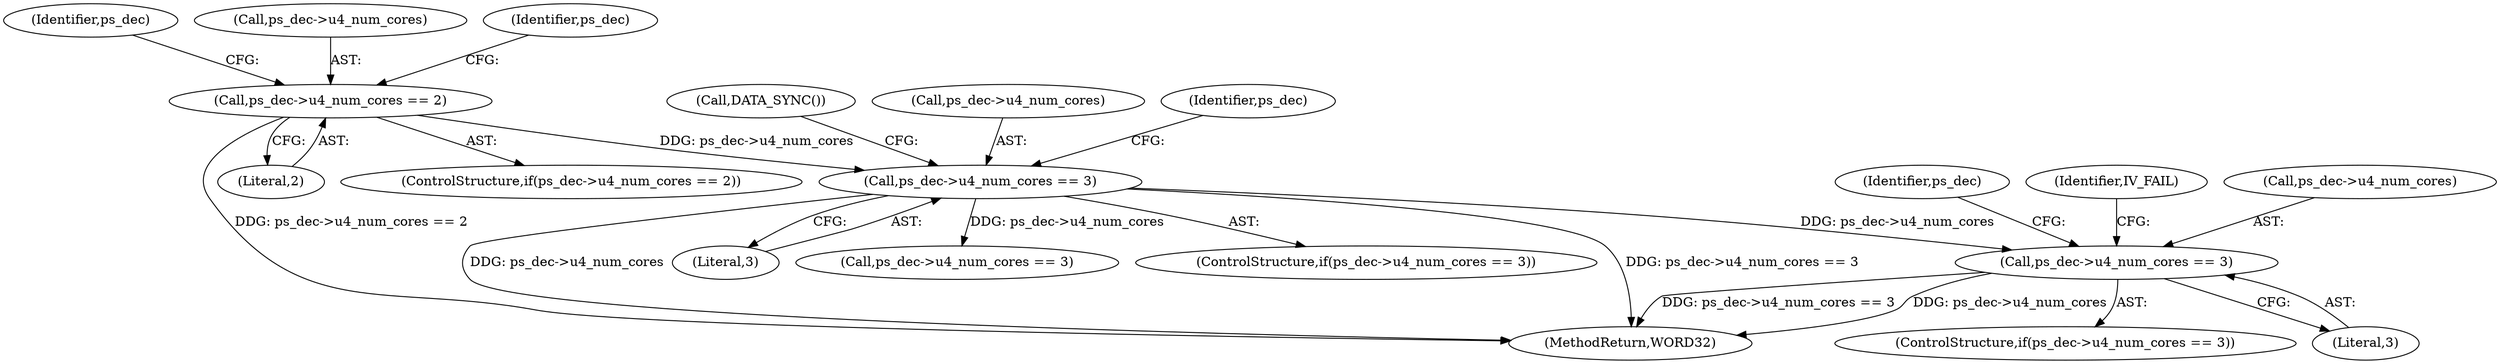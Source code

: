 digraph "0_Android_e629194c62a9a129ce378e08cb1059a8a53f1795@pointer" {
"1001778" [label="(Call,ps_dec->u4_num_cores == 3)"];
"1001679" [label="(Call,ps_dec->u4_num_cores == 3)"];
"1001582" [label="(Call,ps_dec->u4_num_cores == 2)"];
"1001582" [label="(Call,ps_dec->u4_num_cores == 2)"];
"1001586" [label="(Literal,2)"];
"1001592" [label="(Identifier,ps_dec)"];
"1001778" [label="(Call,ps_dec->u4_num_cores == 3)"];
"1001956" [label="(Call,ps_dec->u4_num_cores == 3)"];
"1001678" [label="(ControlStructure,if(ps_dec->u4_num_cores == 3))"];
"1001785" [label="(Identifier,ps_dec)"];
"1001777" [label="(ControlStructure,if(ps_dec->u4_num_cores == 3))"];
"1001581" [label="(ControlStructure,if(ps_dec->u4_num_cores == 2))"];
"1002124" [label="(MethodReturn,WORD32)"];
"1001583" [label="(Call,ps_dec->u4_num_cores)"];
"1001787" [label="(Identifier,IV_FAIL)"];
"1001677" [label="(Identifier,ps_dec)"];
"1001782" [label="(Literal,3)"];
"1001683" [label="(Literal,3)"];
"1001687" [label="(Call,DATA_SYNC())"];
"1001680" [label="(Call,ps_dec->u4_num_cores)"];
"1001679" [label="(Call,ps_dec->u4_num_cores == 3)"];
"1001779" [label="(Call,ps_dec->u4_num_cores)"];
"1001686" [label="(Identifier,ps_dec)"];
"1001778" -> "1001777"  [label="AST: "];
"1001778" -> "1001782"  [label="CFG: "];
"1001779" -> "1001778"  [label="AST: "];
"1001782" -> "1001778"  [label="AST: "];
"1001785" -> "1001778"  [label="CFG: "];
"1001787" -> "1001778"  [label="CFG: "];
"1001778" -> "1002124"  [label="DDG: ps_dec->u4_num_cores == 3"];
"1001778" -> "1002124"  [label="DDG: ps_dec->u4_num_cores"];
"1001679" -> "1001778"  [label="DDG: ps_dec->u4_num_cores"];
"1001679" -> "1001678"  [label="AST: "];
"1001679" -> "1001683"  [label="CFG: "];
"1001680" -> "1001679"  [label="AST: "];
"1001683" -> "1001679"  [label="AST: "];
"1001686" -> "1001679"  [label="CFG: "];
"1001687" -> "1001679"  [label="CFG: "];
"1001679" -> "1002124"  [label="DDG: ps_dec->u4_num_cores == 3"];
"1001679" -> "1002124"  [label="DDG: ps_dec->u4_num_cores"];
"1001582" -> "1001679"  [label="DDG: ps_dec->u4_num_cores"];
"1001679" -> "1001956"  [label="DDG: ps_dec->u4_num_cores"];
"1001582" -> "1001581"  [label="AST: "];
"1001582" -> "1001586"  [label="CFG: "];
"1001583" -> "1001582"  [label="AST: "];
"1001586" -> "1001582"  [label="AST: "];
"1001592" -> "1001582"  [label="CFG: "];
"1001677" -> "1001582"  [label="CFG: "];
"1001582" -> "1002124"  [label="DDG: ps_dec->u4_num_cores == 2"];
}
